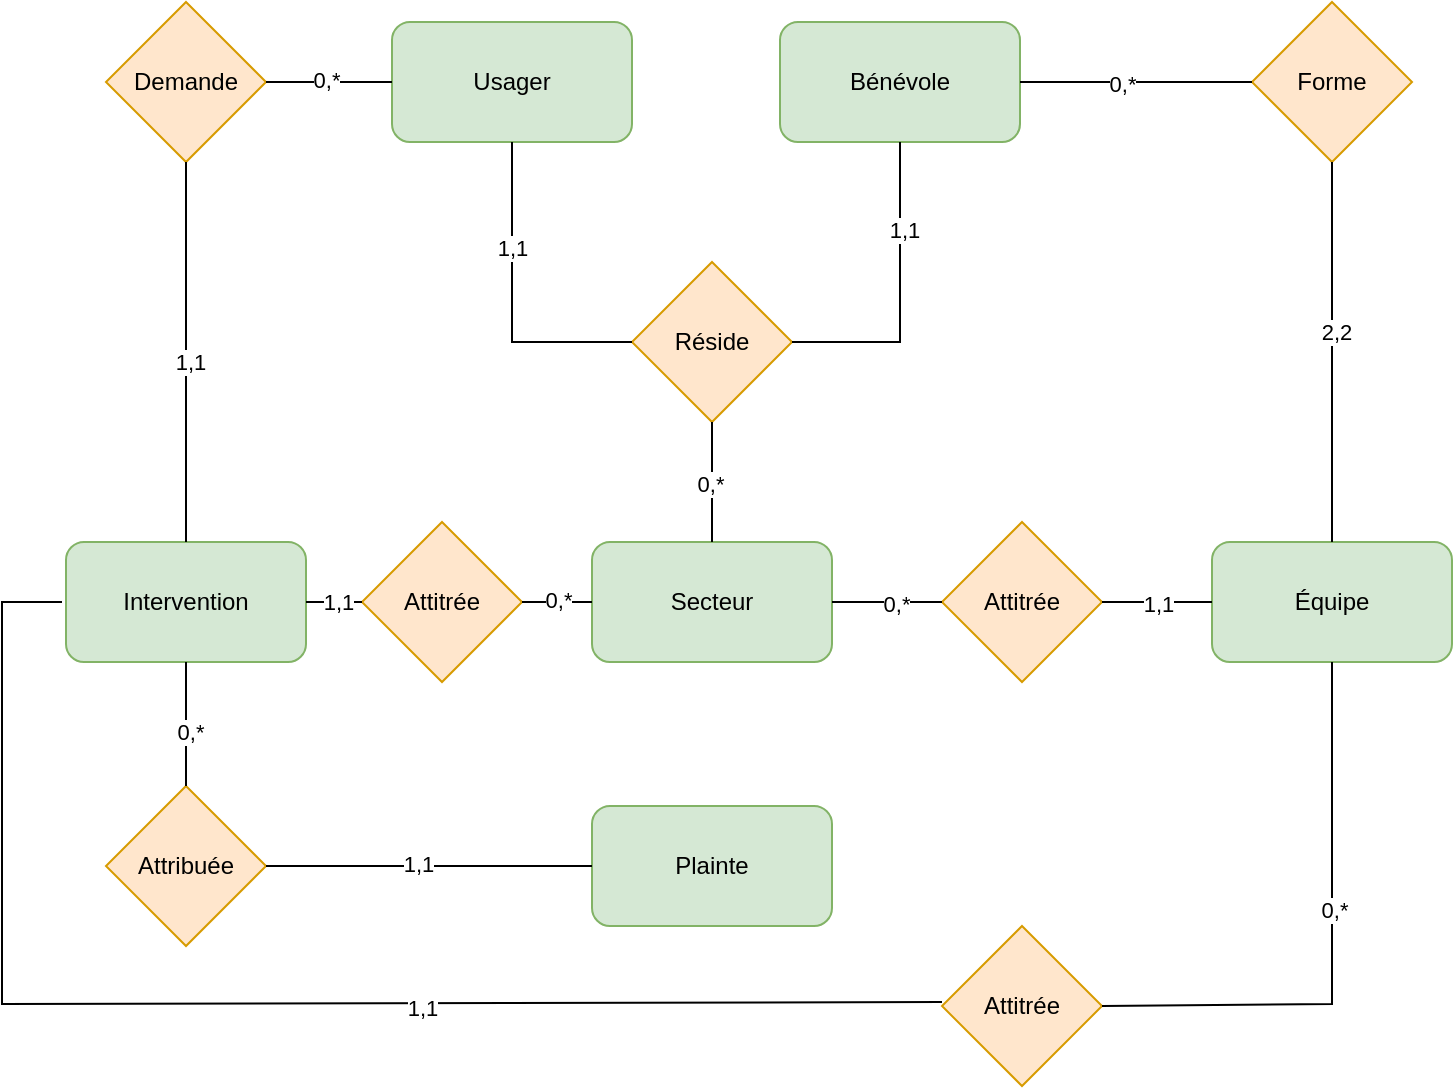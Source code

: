 <mxfile version="26.2.12">
  <diagram name="Page-1" id="ks7HY8iy_Kgf61ztUCsI">
    <mxGraphModel dx="708" dy="818" grid="0" gridSize="10" guides="1" tooltips="1" connect="1" arrows="1" fold="1" page="1" pageScale="1" pageWidth="1169" pageHeight="827" background="none" math="0" shadow="0">
      <root>
        <mxCell id="0" />
        <mxCell id="1" parent="0" />
        <mxCell id="JO7mMctXThJsMqSaezbj-1" value="Usager" style="rounded=1;whiteSpace=wrap;html=1;fillColor=#d5e8d4;strokeColor=#82b366;" parent="1" vertex="1">
          <mxGeometry x="455" y="90" width="120" height="60" as="geometry" />
        </mxCell>
        <mxCell id="JO7mMctXThJsMqSaezbj-2" value="Bénévole" style="rounded=1;whiteSpace=wrap;html=1;fillColor=#d5e8d4;strokeColor=#82b366;" parent="1" vertex="1">
          <mxGeometry x="649" y="90" width="120" height="60" as="geometry" />
        </mxCell>
        <mxCell id="JO7mMctXThJsMqSaezbj-3" value="Équipe" style="rounded=1;whiteSpace=wrap;html=1;fillColor=#d5e8d4;strokeColor=#82b366;" parent="1" vertex="1">
          <mxGeometry x="865" y="350" width="120" height="60" as="geometry" />
        </mxCell>
        <mxCell id="JO7mMctXThJsMqSaezbj-4" value="Intervention" style="rounded=1;whiteSpace=wrap;html=1;fillColor=#d5e8d4;strokeColor=#82b366;" parent="1" vertex="1">
          <mxGeometry x="292" y="350" width="120" height="60" as="geometry" />
        </mxCell>
        <mxCell id="JO7mMctXThJsMqSaezbj-5" value="Secteur" style="rounded=1;whiteSpace=wrap;html=1;fillColor=#d5e8d4;strokeColor=#82b366;" parent="1" vertex="1">
          <mxGeometry x="555" y="350" width="120" height="60" as="geometry" />
        </mxCell>
        <mxCell id="TEtd4nVNc_RvkwSd-Xjk-1" value="Réside" style="rhombus;whiteSpace=wrap;html=1;fillColor=#ffe6cc;strokeColor=#d79b00;" parent="1" vertex="1">
          <mxGeometry x="575" y="210" width="80" height="80" as="geometry" />
        </mxCell>
        <mxCell id="TEtd4nVNc_RvkwSd-Xjk-6" value="Forme" style="rhombus;whiteSpace=wrap;html=1;fillColor=#ffe6cc;strokeColor=#d79b00;" parent="1" vertex="1">
          <mxGeometry x="885" y="80" width="80" height="80" as="geometry" />
        </mxCell>
        <mxCell id="TEtd4nVNc_RvkwSd-Xjk-11" value="" style="endArrow=none;html=1;rounded=0;entryX=0.5;entryY=1;entryDx=0;entryDy=0;" parent="1" source="TEtd4nVNc_RvkwSd-Xjk-1" target="JO7mMctXThJsMqSaezbj-1" edge="1">
          <mxGeometry width="50" height="50" relative="1" as="geometry">
            <mxPoint x="515" y="300" as="sourcePoint" />
            <mxPoint x="795" y="350" as="targetPoint" />
            <Array as="points">
              <mxPoint x="515" y="250" />
            </Array>
          </mxGeometry>
        </mxCell>
        <mxCell id="KciBB_D1JzYFTfs1zMgW-5" value="1,1" style="edgeLabel;html=1;align=center;verticalAlign=middle;resizable=0;points=[];" parent="TEtd4nVNc_RvkwSd-Xjk-11" vertex="1" connectable="0">
          <mxGeometry x="0.338" relative="1" as="geometry">
            <mxPoint as="offset" />
          </mxGeometry>
        </mxCell>
        <mxCell id="TEtd4nVNc_RvkwSd-Xjk-16" value="" style="endArrow=none;html=1;rounded=0;entryX=0.5;entryY=1;entryDx=0;entryDy=0;exitX=0.5;exitY=0;exitDx=0;exitDy=0;" parent="1" source="JO7mMctXThJsMqSaezbj-5" target="TEtd4nVNc_RvkwSd-Xjk-1" edge="1">
          <mxGeometry width="50" height="50" relative="1" as="geometry">
            <mxPoint x="745" y="400" as="sourcePoint" />
            <mxPoint x="795" y="350" as="targetPoint" />
          </mxGeometry>
        </mxCell>
        <mxCell id="KciBB_D1JzYFTfs1zMgW-10" value="0,*" style="edgeLabel;html=1;align=center;verticalAlign=middle;resizable=0;points=[];" parent="TEtd4nVNc_RvkwSd-Xjk-16" vertex="1" connectable="0">
          <mxGeometry x="-0.033" y="1" relative="1" as="geometry">
            <mxPoint as="offset" />
          </mxGeometry>
        </mxCell>
        <mxCell id="TEtd4nVNc_RvkwSd-Xjk-17" value="" style="endArrow=none;html=1;rounded=0;entryX=0.5;entryY=1;entryDx=0;entryDy=0;exitX=1;exitY=0.5;exitDx=0;exitDy=0;" parent="1" source="TEtd4nVNc_RvkwSd-Xjk-1" edge="1">
          <mxGeometry width="50" height="50" relative="1" as="geometry">
            <mxPoint x="769" y="250" as="sourcePoint" />
            <mxPoint x="709" y="150" as="targetPoint" />
            <Array as="points">
              <mxPoint x="709" y="250" />
            </Array>
          </mxGeometry>
        </mxCell>
        <mxCell id="KciBB_D1JzYFTfs1zMgW-4" value="1,1" style="edgeLabel;html=1;align=center;verticalAlign=middle;resizable=0;points=[];" parent="TEtd4nVNc_RvkwSd-Xjk-17" vertex="1" connectable="0">
          <mxGeometry x="0.429" y="-2" relative="1" as="geometry">
            <mxPoint as="offset" />
          </mxGeometry>
        </mxCell>
        <mxCell id="TEtd4nVNc_RvkwSd-Xjk-18" value="" style="endArrow=none;html=1;rounded=0;exitX=1;exitY=0.5;exitDx=0;exitDy=0;entryX=0;entryY=0.5;entryDx=0;entryDy=0;" parent="1" source="JO7mMctXThJsMqSaezbj-2" target="TEtd4nVNc_RvkwSd-Xjk-6" edge="1">
          <mxGeometry width="50" height="50" relative="1" as="geometry">
            <mxPoint x="825" y="180" as="sourcePoint" />
            <mxPoint x="865" y="120" as="targetPoint" />
          </mxGeometry>
        </mxCell>
        <mxCell id="KciBB_D1JzYFTfs1zMgW-6" value="0,*" style="edgeLabel;html=1;align=center;verticalAlign=middle;resizable=0;points=[];" parent="TEtd4nVNc_RvkwSd-Xjk-18" vertex="1" connectable="0">
          <mxGeometry x="-0.121" y="-1" relative="1" as="geometry">
            <mxPoint as="offset" />
          </mxGeometry>
        </mxCell>
        <mxCell id="TEtd4nVNc_RvkwSd-Xjk-19" value="" style="endArrow=none;html=1;rounded=0;entryX=0.5;entryY=1;entryDx=0;entryDy=0;exitX=0.5;exitY=0;exitDx=0;exitDy=0;" parent="1" source="JO7mMctXThJsMqSaezbj-3" target="TEtd4nVNc_RvkwSd-Xjk-6" edge="1">
          <mxGeometry width="50" height="50" relative="1" as="geometry">
            <mxPoint x="845" y="230" as="sourcePoint" />
            <mxPoint x="895" y="180" as="targetPoint" />
          </mxGeometry>
        </mxCell>
        <mxCell id="KciBB_D1JzYFTfs1zMgW-3" value="2,2" style="edgeLabel;html=1;align=center;verticalAlign=middle;resizable=0;points=[];" parent="TEtd4nVNc_RvkwSd-Xjk-19" vertex="1" connectable="0">
          <mxGeometry x="0.105" y="-2" relative="1" as="geometry">
            <mxPoint as="offset" />
          </mxGeometry>
        </mxCell>
        <mxCell id="Wr0w5bm30W0_YL6eEUMg-1" value="Plainte" style="rounded=1;whiteSpace=wrap;html=1;fillColor=#d5e8d4;strokeColor=#82b366;" parent="1" vertex="1">
          <mxGeometry x="555" y="482" width="120" height="60" as="geometry" />
        </mxCell>
        <mxCell id="Wr0w5bm30W0_YL6eEUMg-5" value="Attitrée" style="rhombus;whiteSpace=wrap;html=1;fillColor=#ffe6cc;strokeColor=#d79b00;" parent="1" vertex="1">
          <mxGeometry x="730" y="340" width="80" height="80" as="geometry" />
        </mxCell>
        <mxCell id="Wr0w5bm30W0_YL6eEUMg-8" value="" style="endArrow=none;html=1;rounded=0;entryX=0;entryY=0.5;entryDx=0;entryDy=0;" parent="1" source="JO7mMctXThJsMqSaezbj-5" target="Wr0w5bm30W0_YL6eEUMg-5" edge="1">
          <mxGeometry width="50" height="50" relative="1" as="geometry">
            <mxPoint x="675" y="430" as="sourcePoint" />
            <mxPoint x="722" y="417" as="targetPoint" />
          </mxGeometry>
        </mxCell>
        <mxCell id="eeaKz44hLQpDB7-xSij6-11" value="0,*" style="edgeLabel;html=1;align=center;verticalAlign=middle;resizable=0;points=[];" parent="Wr0w5bm30W0_YL6eEUMg-8" vertex="1" connectable="0">
          <mxGeometry x="0.164" y="-1" relative="1" as="geometry">
            <mxPoint as="offset" />
          </mxGeometry>
        </mxCell>
        <mxCell id="Wr0w5bm30W0_YL6eEUMg-9" value="" style="endArrow=none;html=1;rounded=0;entryX=1;entryY=0.5;entryDx=0;entryDy=0;exitX=0;exitY=0.5;exitDx=0;exitDy=0;" parent="1" source="JO7mMctXThJsMqSaezbj-3" target="Wr0w5bm30W0_YL6eEUMg-5" edge="1">
          <mxGeometry width="50" height="50" relative="1" as="geometry">
            <mxPoint x="799" y="467" as="sourcePoint" />
            <mxPoint x="849" y="417" as="targetPoint" />
          </mxGeometry>
        </mxCell>
        <mxCell id="eeaKz44hLQpDB7-xSij6-10" value="1,1" style="edgeLabel;html=1;align=center;verticalAlign=middle;resizable=0;points=[];" parent="Wr0w5bm30W0_YL6eEUMg-9" vertex="1" connectable="0">
          <mxGeometry x="-0.018" y="1" relative="1" as="geometry">
            <mxPoint as="offset" />
          </mxGeometry>
        </mxCell>
        <mxCell id="Wr0w5bm30W0_YL6eEUMg-11" value="Attribuée" style="rhombus;whiteSpace=wrap;html=1;fillColor=#ffe6cc;strokeColor=#d79b00;" parent="1" vertex="1">
          <mxGeometry x="312" y="472" width="80" height="80" as="geometry" />
        </mxCell>
        <mxCell id="Wr0w5bm30W0_YL6eEUMg-12" value="" style="endArrow=none;html=1;rounded=0;entryX=0.5;entryY=1;entryDx=0;entryDy=0;exitX=0.5;exitY=0;exitDx=0;exitDy=0;" parent="1" source="Wr0w5bm30W0_YL6eEUMg-11" target="JO7mMctXThJsMqSaezbj-4" edge="1">
          <mxGeometry width="50" height="50" relative="1" as="geometry">
            <mxPoint x="224" y="483" as="sourcePoint" />
            <mxPoint x="274" y="433" as="targetPoint" />
          </mxGeometry>
        </mxCell>
        <mxCell id="eeaKz44hLQpDB7-xSij6-4" value="0,*" style="edgeLabel;html=1;align=center;verticalAlign=middle;resizable=0;points=[];" parent="Wr0w5bm30W0_YL6eEUMg-12" vertex="1" connectable="0">
          <mxGeometry x="-0.129" y="-2" relative="1" as="geometry">
            <mxPoint as="offset" />
          </mxGeometry>
        </mxCell>
        <mxCell id="Wr0w5bm30W0_YL6eEUMg-13" value="" style="endArrow=none;html=1;rounded=0;entryX=1;entryY=0.5;entryDx=0;entryDy=0;exitX=0;exitY=0.5;exitDx=0;exitDy=0;" parent="1" source="Wr0w5bm30W0_YL6eEUMg-1" target="Wr0w5bm30W0_YL6eEUMg-11" edge="1">
          <mxGeometry width="50" height="50" relative="1" as="geometry">
            <mxPoint x="230" y="544" as="sourcePoint" />
            <mxPoint x="280" y="494" as="targetPoint" />
          </mxGeometry>
        </mxCell>
        <mxCell id="eeaKz44hLQpDB7-xSij6-6" value="1,1" style="edgeLabel;html=1;align=center;verticalAlign=middle;resizable=0;points=[];" parent="Wr0w5bm30W0_YL6eEUMg-13" vertex="1" connectable="0">
          <mxGeometry x="0.068" y="-1" relative="1" as="geometry">
            <mxPoint as="offset" />
          </mxGeometry>
        </mxCell>
        <mxCell id="Wr0w5bm30W0_YL6eEUMg-24" value="Attitrée" style="rhombus;whiteSpace=wrap;html=1;fillColor=#ffe6cc;strokeColor=#d79b00;" parent="1" vertex="1">
          <mxGeometry x="730" y="542" width="80" height="80" as="geometry" />
        </mxCell>
        <mxCell id="Wr0w5bm30W0_YL6eEUMg-25" value="" style="endArrow=none;html=1;rounded=0;entryX=0.5;entryY=1;entryDx=0;entryDy=0;exitX=1;exitY=0.5;exitDx=0;exitDy=0;" parent="1" source="Wr0w5bm30W0_YL6eEUMg-24" target="JO7mMctXThJsMqSaezbj-3" edge="1">
          <mxGeometry width="50" height="50" relative="1" as="geometry">
            <mxPoint x="900" y="611" as="sourcePoint" />
            <mxPoint x="950" y="561" as="targetPoint" />
            <Array as="points">
              <mxPoint x="925" y="581" />
            </Array>
          </mxGeometry>
        </mxCell>
        <mxCell id="eeaKz44hLQpDB7-xSij6-3" value="0,*" style="edgeLabel;html=1;align=center;verticalAlign=middle;resizable=0;points=[];" parent="Wr0w5bm30W0_YL6eEUMg-25" vertex="1" connectable="0">
          <mxGeometry x="0.133" y="-1" relative="1" as="geometry">
            <mxPoint as="offset" />
          </mxGeometry>
        </mxCell>
        <mxCell id="Wr0w5bm30W0_YL6eEUMg-26" value="" style="endArrow=none;html=1;rounded=0;" parent="1" edge="1">
          <mxGeometry width="50" height="50" relative="1" as="geometry">
            <mxPoint x="290" y="380" as="sourcePoint" />
            <mxPoint x="730" y="580" as="targetPoint" />
            <Array as="points">
              <mxPoint x="260" y="380" />
              <mxPoint x="260" y="581" />
            </Array>
          </mxGeometry>
        </mxCell>
        <mxCell id="eeaKz44hLQpDB7-xSij6-2" value="1,1" style="edgeLabel;html=1;align=center;verticalAlign=middle;resizable=0;points=[];" parent="Wr0w5bm30W0_YL6eEUMg-26" vertex="1" connectable="0">
          <mxGeometry x="0.258" y="-2" relative="1" as="geometry">
            <mxPoint as="offset" />
          </mxGeometry>
        </mxCell>
        <mxCell id="Wr0w5bm30W0_YL6eEUMg-27" value="Attitrée" style="rhombus;whiteSpace=wrap;html=1;fillColor=#ffe6cc;strokeColor=#d79b00;" parent="1" vertex="1">
          <mxGeometry x="440" y="340" width="80" height="80" as="geometry" />
        </mxCell>
        <mxCell id="Wr0w5bm30W0_YL6eEUMg-28" value="" style="endArrow=none;html=1;rounded=0;entryX=0;entryY=0.5;entryDx=0;entryDy=0;exitX=1;exitY=0.5;exitDx=0;exitDy=0;" parent="1" source="Wr0w5bm30W0_YL6eEUMg-27" target="JO7mMctXThJsMqSaezbj-5" edge="1">
          <mxGeometry width="50" height="50" relative="1" as="geometry">
            <mxPoint x="630" y="391" as="sourcePoint" />
            <mxPoint x="680" y="341" as="targetPoint" />
          </mxGeometry>
        </mxCell>
        <mxCell id="eeaKz44hLQpDB7-xSij6-7" value="0,*" style="edgeLabel;html=1;align=center;verticalAlign=middle;resizable=0;points=[];" parent="Wr0w5bm30W0_YL6eEUMg-28" vertex="1" connectable="0">
          <mxGeometry x="0.029" y="1" relative="1" as="geometry">
            <mxPoint as="offset" />
          </mxGeometry>
        </mxCell>
        <mxCell id="Wr0w5bm30W0_YL6eEUMg-29" value="" style="endArrow=none;html=1;rounded=0;entryX=0;entryY=0.5;entryDx=0;entryDy=0;exitX=1;exitY=0.5;exitDx=0;exitDy=0;" parent="1" source="JO7mMctXThJsMqSaezbj-4" target="Wr0w5bm30W0_YL6eEUMg-27" edge="1">
          <mxGeometry width="50" height="50" relative="1" as="geometry">
            <mxPoint x="330" y="331" as="sourcePoint" />
            <mxPoint x="380" y="281" as="targetPoint" />
          </mxGeometry>
        </mxCell>
        <mxCell id="eeaKz44hLQpDB7-xSij6-9" value="1,1" style="edgeLabel;html=1;align=center;verticalAlign=middle;resizable=0;points=[];" parent="Wr0w5bm30W0_YL6eEUMg-29" vertex="1" connectable="0">
          <mxGeometry x="0.143" relative="1" as="geometry">
            <mxPoint as="offset" />
          </mxGeometry>
        </mxCell>
        <mxCell id="Wr0w5bm30W0_YL6eEUMg-31" value="Demande" style="rhombus;whiteSpace=wrap;html=1;fillColor=#ffe6cc;strokeColor=#d79b00;" parent="1" vertex="1">
          <mxGeometry x="312" y="80" width="80" height="80" as="geometry" />
        </mxCell>
        <mxCell id="Wr0w5bm30W0_YL6eEUMg-33" value="" style="endArrow=none;html=1;rounded=0;entryX=0;entryY=0.5;entryDx=0;entryDy=0;exitX=1;exitY=0.5;exitDx=0;exitDy=0;" parent="1" source="Wr0w5bm30W0_YL6eEUMg-31" target="JO7mMctXThJsMqSaezbj-1" edge="1">
          <mxGeometry width="50" height="50" relative="1" as="geometry">
            <mxPoint x="350" y="281" as="sourcePoint" />
            <mxPoint x="400" y="231" as="targetPoint" />
          </mxGeometry>
        </mxCell>
        <mxCell id="KciBB_D1JzYFTfs1zMgW-7" value="0,*" style="edgeLabel;html=1;align=center;verticalAlign=middle;resizable=0;points=[];" parent="Wr0w5bm30W0_YL6eEUMg-33" vertex="1" connectable="0">
          <mxGeometry x="-0.048" y="1" relative="1" as="geometry">
            <mxPoint as="offset" />
          </mxGeometry>
        </mxCell>
        <mxCell id="Wr0w5bm30W0_YL6eEUMg-34" value="" style="endArrow=none;html=1;rounded=0;entryX=0.5;entryY=1;entryDx=0;entryDy=0;" parent="1" source="JO7mMctXThJsMqSaezbj-4" target="Wr0w5bm30W0_YL6eEUMg-31" edge="1">
          <mxGeometry width="50" height="50" relative="1" as="geometry">
            <mxPoint x="630" y="391" as="sourcePoint" />
            <mxPoint x="680" y="341" as="targetPoint" />
          </mxGeometry>
        </mxCell>
        <mxCell id="KciBB_D1JzYFTfs1zMgW-8" value="1,1" style="edgeLabel;html=1;align=center;verticalAlign=middle;resizable=0;points=[];" parent="Wr0w5bm30W0_YL6eEUMg-34" vertex="1" connectable="0">
          <mxGeometry x="-0.053" y="-2" relative="1" as="geometry">
            <mxPoint as="offset" />
          </mxGeometry>
        </mxCell>
      </root>
    </mxGraphModel>
  </diagram>
</mxfile>
